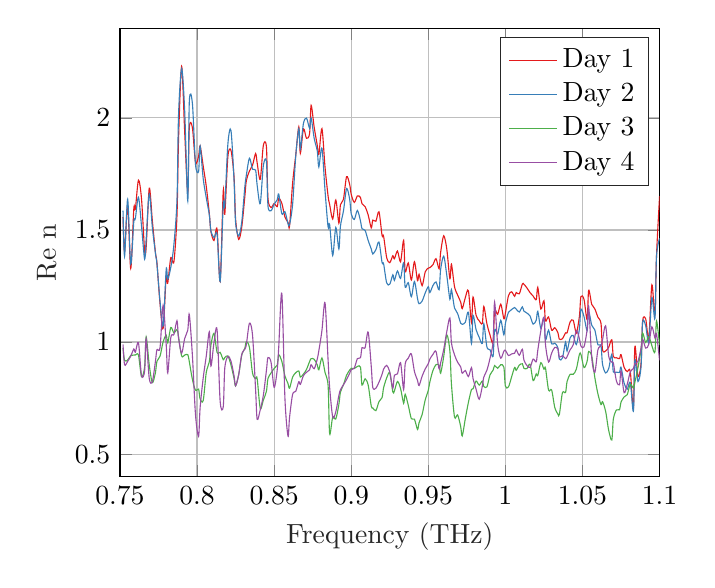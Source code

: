 % This file was created by matlab2tikz.
%
%The latest updates can be retrieved from
%  http://www.mathworks.com/matlabcentral/fileexchange/22022-matlab2tikz-matlab2tikz
%where you can also make suggestions and rate matlab2tikz.
%
\definecolor{mycolor1}{rgb}{0.894,0.102,0.11}%
\definecolor{mycolor2}{rgb}{0.216,0.494,0.722}%
\definecolor{mycolor3}{rgb}{0.302,0.686,0.29}%
\definecolor{mycolor4}{rgb}{0.596,0.306,0.639}%
\definecolor{mycolor5}{rgb}{1.0,0.498,0.0}%
\definecolor{mycolor6}{rgb}{1.0,1.0,0.2}%
\definecolor{mycolor7}{rgb}{0.651,0.337,0.157}%
\definecolor{mycolor8}{rgb}{0.969,0.506,0.749}%
%
\begin{tikzpicture}

\begin{axis}[%
xmin=0.75,
xmax=1.1,
xlabel style={font=\color{white!15!black}},
xlabel={Frequency (THz)},
ymin=0.4,
ymax=2.4,
ylabel style={font=\color{white!15!black}},
ylabel={Re n},
axis background/.style={fill=white},
xmajorgrids,
ymajorgrids,
legend style={legend cell align=left, align=left, draw=white!15!black}
]
\addplot [smooth, color=mycolor1]
  table[row sep=crcr]{%
0.752	1.557\\
0.753	1.402\\
0.755	1.609\\
0.757	1.328\\
0.759	1.595\\
0.76	1.593\\
0.762	1.722\\
0.764	1.638\\
0.766	1.407\\
0.767	1.422\\
0.769	1.686\\
0.771	1.542\\
0.773	1.4\\
0.774	1.353\\
0.776	1.171\\
0.778	1.061\\
0.78	1.295\\
0.781	1.263\\
0.783	1.377\\
0.785	1.358\\
0.787	1.565\\
0.788	1.902\\
0.79	2.23\\
0.792	1.935\\
0.794	1.666\\
0.795	1.957\\
0.797	1.956\\
0.799	1.802\\
0.801	1.828\\
0.802	1.875\\
0.804	1.785\\
0.806	1.694\\
0.808	1.571\\
0.809	1.493\\
0.811	1.453\\
0.813	1.503\\
0.815	1.27\\
0.817	1.675\\
0.818	1.57\\
0.82	1.827\\
0.822	1.855\\
0.824	1.737\\
0.825	1.549\\
0.827	1.458\\
0.829	1.513\\
0.831	1.649\\
0.832	1.721\\
0.834	1.763\\
0.836	1.789\\
0.838	1.841\\
0.839	1.799\\
0.841	1.726\\
0.843	1.877\\
0.845	1.871\\
0.846	1.642\\
0.848	1.6\\
0.85	1.618\\
0.852	1.604\\
0.853	1.641\\
0.855	1.619\\
0.857	1.558\\
0.859	1.534\\
0.86	1.517\\
0.862	1.71\\
0.864	1.832\\
0.866	1.96\\
0.867	1.842\\
0.869	1.951\\
0.871	1.909\\
0.873	1.93\\
0.874	2.056\\
0.876	1.957\\
0.878	1.877\\
0.879	1.837\\
0.881	1.952\\
0.883	1.781\\
0.885	1.651\\
0.886	1.614\\
0.888	1.549\\
0.89	1.634\\
0.892	1.53\\
0.893	1.612\\
0.895	1.639\\
0.897	1.738\\
0.899	1.703\\
0.9	1.659\\
0.902	1.623\\
0.904	1.652\\
0.906	1.645\\
0.907	1.617\\
0.909	1.604\\
0.911	1.567\\
0.913	1.509\\
0.914	1.544\\
0.916	1.539\\
0.918	1.581\\
0.92	1.476\\
0.921	1.472\\
0.923	1.377\\
0.925	1.354\\
0.927	1.385\\
0.928	1.371\\
0.93	1.406\\
0.932	1.358\\
0.934	1.454\\
0.935	1.313\\
0.937	1.353\\
0.939	1.277\\
0.941	1.358\\
0.943	1.274\\
0.944	1.302\\
0.946	1.252\\
0.948	1.313\\
0.95	1.33\\
0.951	1.332\\
0.953	1.345\\
0.955	1.372\\
0.957	1.327\\
0.958	1.4\\
0.96	1.474\\
0.962	1.414\\
0.964	1.282\\
0.965	1.347\\
0.967	1.247\\
0.969	1.21\\
0.971	1.178\\
0.972	1.149\\
0.974	1.198\\
0.976	1.229\\
0.978	1.087\\
0.979	1.201\\
0.981	1.119\\
0.983	1.095\\
0.985	1.083\\
0.986	1.159\\
0.988	1.082\\
0.99	1.032\\
0.992	0.998\\
0.993	1.14\\
0.995	1.124\\
0.997	1.169\\
0.999	1.104\\
1.0	1.129\\
1.002	1.207\\
1.004	1.224\\
1.006	1.204\\
1.007	1.221\\
1.009	1.215\\
1.011	1.259\\
1.012	1.258\\
1.014	1.241\\
1.016	1.22\\
1.018	1.205\\
1.02	1.189\\
1.021	1.244\\
1.023	1.147\\
1.025	1.184\\
1.026	1.094\\
1.028	1.112\\
1.03	1.053\\
1.032	1.064\\
1.034	1.043\\
1.035	1.013\\
1.037	1.015\\
1.039	1.041\\
1.04	1.041\\
1.042	1.09\\
1.044	1.097\\
1.046	1.041\\
1.048	1.115\\
1.049	1.203\\
1.051	1.19\\
1.053	1.1\\
1.054	1.231\\
1.056	1.168\\
1.058	1.148\\
1.06	1.111\\
1.062	1.083\\
1.063	0.965\\
1.065	0.96\\
1.067	0.977\\
1.069	1.01\\
1.07	0.936\\
1.072	0.93\\
1.074	0.926\\
1.075	0.944\\
1.077	0.887\\
1.079	0.868\\
1.081	0.869\\
1.083	0.701\\
1.084	0.981\\
1.086	0.846\\
1.088	0.907\\
1.089	1.094\\
1.091	1.103\\
1.093	1.018\\
1.095	1.255\\
1.097	1.121\\
1.098	1.384\\
1.1	1.651\\
};
\addlegendentry{Day 1}

\addplot [smooth, color=mycolor2]
  table[row sep=crcr]{%
0.752	1.586\\
0.753	1.383\\
0.755	1.637\\
0.757	1.348\\
0.759	1.538\\
0.76	1.551\\
0.762	1.646\\
0.764	1.517\\
0.766	1.37\\
0.767	1.458\\
0.769	1.661\\
0.771	1.513\\
0.773	1.397\\
0.774	1.348\\
0.776	1.181\\
0.778	1.073\\
0.78	1.324\\
0.781	1.281\\
0.783	1.334\\
0.785	1.435\\
0.787	1.635\\
0.788	2.013\\
0.79	2.22\\
0.792	2.031\\
0.794	1.629\\
0.795	2.074\\
0.797	2.064\\
0.799	1.793\\
0.801	1.761\\
0.802	1.874\\
0.804	1.729\\
0.806	1.643\\
0.808	1.566\\
0.809	1.495\\
0.811	1.466\\
0.813	1.48\\
0.815	1.27\\
0.817	1.615\\
0.818	1.607\\
0.82	1.883\\
0.822	1.944\\
0.824	1.722\\
0.825	1.533\\
0.827	1.473\\
0.829	1.535\\
0.831	1.692\\
0.832	1.745\\
0.834	1.82\\
0.836	1.771\\
0.838	1.767\\
0.839	1.699\\
0.841	1.618\\
0.843	1.787\\
0.845	1.806\\
0.846	1.608\\
0.848	1.586\\
0.85	1.615\\
0.852	1.635\\
0.853	1.66\\
0.855	1.572\\
0.857	1.582\\
0.859	1.528\\
0.86	1.524\\
0.862	1.615\\
0.864	1.828\\
0.866	1.952\\
0.867	1.861\\
0.869	1.975\\
0.871	1.999\\
0.873	1.954\\
0.874	2.0\\
0.876	1.908\\
0.878	1.852\\
0.879	1.781\\
0.881	1.865\\
0.883	1.677\\
0.885	1.513\\
0.886	1.525\\
0.888	1.386\\
0.89	1.511\\
0.892	1.415\\
0.893	1.517\\
0.895	1.586\\
0.897	1.685\\
0.899	1.637\\
0.9	1.572\\
0.902	1.547\\
0.904	1.587\\
0.906	1.541\\
0.907	1.506\\
0.909	1.498\\
0.911	1.453\\
0.913	1.415\\
0.914	1.393\\
0.916	1.412\\
0.918	1.446\\
0.92	1.355\\
0.921	1.349\\
0.923	1.264\\
0.925	1.258\\
0.927	1.3\\
0.928	1.275\\
0.93	1.317\\
0.932	1.284\\
0.934	1.354\\
0.935	1.245\\
0.937	1.265\\
0.939	1.202\\
0.941	1.27\\
0.943	1.194\\
0.944	1.171\\
0.946	1.183\\
0.948	1.219\\
0.95	1.247\\
0.951	1.221\\
0.953	1.252\\
0.955	1.268\\
0.957	1.233\\
0.958	1.324\\
0.96	1.383\\
0.962	1.297\\
0.964	1.191\\
0.965	1.234\\
0.967	1.152\\
0.969	1.127\\
0.971	1.084\\
0.972	1.079\\
0.974	1.088\\
0.976	1.133\\
0.978	0.994\\
0.979	1.119\\
0.981	1.055\\
0.983	1.021\\
0.985	0.994\\
0.986	1.082\\
0.988	0.978\\
0.99	0.966\\
0.992	0.936\\
0.993	1.054\\
0.995	1.036\\
0.997	1.097\\
0.999	1.032\\
1.0	1.083\\
1.002	1.133\\
1.004	1.145\\
1.006	1.154\\
1.007	1.147\\
1.009	1.134\\
1.011	1.157\\
1.012	1.138\\
1.014	1.129\\
1.016	1.116\\
1.018	1.08\\
1.02	1.098\\
1.021	1.137\\
1.023	1.061\\
1.025	1.108\\
1.026	1.009\\
1.028	1.053\\
1.03	0.992\\
1.032	0.995\\
1.034	0.976\\
1.035	0.924\\
1.037	0.929\\
1.039	1.0\\
1.04	0.96\\
1.042	1.019\\
1.044	1.029\\
1.046	0.989\\
1.048	1.059\\
1.049	1.147\\
1.051	1.113\\
1.053	1.051\\
1.054	1.136\\
1.056	1.075\\
1.058	1.054\\
1.06	0.988\\
1.062	0.983\\
1.063	0.901\\
1.065	0.862\\
1.067	0.882\\
1.069	0.945\\
1.07	0.867\\
1.072	0.866\\
1.074	0.865\\
1.075	0.888\\
1.077	0.817\\
1.079	0.79\\
1.081	0.819\\
1.083	0.691\\
1.084	0.92\\
1.086	0.824\\
1.088	0.892\\
1.089	1.089\\
1.091	1.072\\
1.093	0.998\\
1.095	1.198\\
1.097	1.106\\
1.098	1.381\\
1.1	1.463\\
};
\addlegendentry{Day 2}

\addplot [smooth, color=mycolor3]
  table[row sep=crcr]{%
0.752	0.973\\
0.753	0.918\\
0.755	0.92\\
0.757	0.94\\
0.759	0.942\\
0.76	0.942\\
0.762	0.942\\
0.764	0.845\\
0.766	0.889\\
0.767	1.023\\
0.769	0.898\\
0.771	0.819\\
0.773	0.863\\
0.774	0.914\\
0.776	0.937\\
0.778	1.001\\
0.78	1.031\\
0.781	0.996\\
0.783	1.065\\
0.785	1.041\\
0.787	1.056\\
0.788	1.024\\
0.79	0.938\\
0.792	0.942\\
0.794	0.944\\
0.795	0.912\\
0.797	0.833\\
0.799	0.785\\
0.801	0.79\\
0.802	0.746\\
0.804	0.739\\
0.806	0.865\\
0.808	0.913\\
0.809	0.986\\
0.811	1.039\\
0.813	0.954\\
0.815	0.954\\
0.817	0.921\\
0.818	0.931\\
0.82	0.938\\
0.822	0.898\\
0.824	0.838\\
0.825	0.804\\
0.827	0.854\\
0.829	0.941\\
0.831	0.973\\
0.832	1.002\\
0.834	0.976\\
0.836	0.861\\
0.838	0.837\\
0.839	0.837\\
0.841	0.704\\
0.843	0.741\\
0.845	0.78\\
0.846	0.837\\
0.848	0.862\\
0.85	0.882\\
0.852	0.897\\
0.853	0.943\\
0.855	0.914\\
0.857	0.849\\
0.859	0.815\\
0.86	0.794\\
0.862	0.844\\
0.864	0.863\\
0.866	0.871\\
0.867	0.844\\
0.869	0.857\\
0.871	0.878\\
0.873	0.913\\
0.874	0.926\\
0.876	0.923\\
0.878	0.898\\
0.879	0.876\\
0.881	0.929\\
0.883	0.865\\
0.885	0.806\\
0.886	0.591\\
0.888	0.666\\
0.89	0.657\\
0.892	0.722\\
0.893	0.776\\
0.895	0.81\\
0.897	0.852\\
0.899	0.875\\
0.9	0.883\\
0.902	0.882\\
0.904	0.891\\
0.906	0.888\\
0.907	0.808\\
0.909	0.836\\
0.911	0.808\\
0.913	0.714\\
0.914	0.706\\
0.916	0.694\\
0.918	0.734\\
0.92	0.752\\
0.921	0.796\\
0.923	0.84\\
0.925	0.862\\
0.927	0.777\\
0.928	0.782\\
0.93	0.824\\
0.932	0.793\\
0.934	0.727\\
0.935	0.767\\
0.937	0.718\\
0.939	0.658\\
0.941	0.656\\
0.943	0.61\\
0.944	0.64\\
0.946	0.677\\
0.948	0.742\\
0.95	0.785\\
0.951	0.822\\
0.953	0.873\\
0.955	0.899\\
0.957	0.897\\
0.958	0.861\\
0.96	0.936\\
0.962	1.032\\
0.964	0.959\\
0.965	0.813\\
0.967	0.666\\
0.969	0.675\\
0.971	0.623\\
0.972	0.581\\
0.974	0.658\\
0.976	0.731\\
0.978	0.788\\
0.979	0.791\\
0.981	0.826\\
0.983	0.808\\
0.985	0.826\\
0.986	0.802\\
0.988	0.8\\
0.99	0.853\\
0.992	0.874\\
0.993	0.895\\
0.995	0.883\\
0.997	0.899\\
0.999	0.888\\
1.0	0.803\\
1.002	0.8\\
1.004	0.844\\
1.006	0.887\\
1.007	0.874\\
1.009	0.897\\
1.011	0.903\\
1.012	0.883\\
1.014	0.882\\
1.016	0.901\\
1.018	0.828\\
1.02	0.858\\
1.021	0.851\\
1.023	0.908\\
1.025	0.879\\
1.026	0.884\\
1.028	0.786\\
1.03	0.786\\
1.032	0.709\\
1.034	0.679\\
1.035	0.677\\
1.037	0.774\\
1.039	0.775\\
1.04	0.824\\
1.042	0.856\\
1.044	0.856\\
1.046	0.879\\
1.048	0.945\\
1.049	0.945\\
1.051	0.886\\
1.053	0.914\\
1.054	0.958\\
1.056	0.937\\
1.058	0.842\\
1.06	0.769\\
1.062	0.721\\
1.063	0.734\\
1.065	0.691\\
1.067	0.606\\
1.069	0.563\\
1.07	0.656\\
1.072	0.697\\
1.074	0.698\\
1.075	0.732\\
1.077	0.755\\
1.079	0.765\\
1.081	0.812\\
1.083	0.795\\
1.084	0.821\\
1.086	0.886\\
1.088	0.971\\
1.089	1.04\\
1.091	0.998\\
1.093	1.024\\
1.095	0.984\\
1.097	0.956\\
1.098	1.094\\
1.1	0.986\\
};
\addlegendentry{Day 3}

\addplot [smooth, color=mycolor4]
  table[row sep=crcr]{%
0.752	0.989\\
0.753	0.899\\
0.755	0.914\\
0.757	0.937\\
0.759	0.969\\
0.76	0.955\\
0.762	0.997\\
0.764	0.85\\
0.766	0.87\\
0.767	1.015\\
0.769	0.838\\
0.771	0.823\\
0.773	0.913\\
0.774	0.966\\
0.776	0.975\\
0.778	1.164\\
0.78	0.989\\
0.781	0.862\\
0.783	1.021\\
0.785	1.034\\
0.787	1.095\\
0.788	1.018\\
0.79	0.95\\
0.792	1.016\\
0.794	1.054\\
0.795	1.123\\
0.797	0.939\\
0.799	0.676\\
0.801	0.58\\
0.802	0.708\\
0.804	0.84\\
0.806	0.938\\
0.808	1.046\\
0.809	0.893\\
0.811	0.998\\
0.813	1.054\\
0.815	0.735\\
0.817	0.711\\
0.818	0.885\\
0.82	0.936\\
0.822	0.915\\
0.824	0.85\\
0.825	0.805\\
0.827	0.854\\
0.829	0.945\\
0.831	0.968\\
0.832	0.989\\
0.834	1.084\\
0.836	1.03\\
0.838	0.785\\
0.839	0.655\\
0.841	0.698\\
0.843	0.762\\
0.845	0.873\\
0.846	0.931\\
0.848	0.91\\
0.85	0.798\\
0.852	0.875\\
0.853	0.979\\
0.855	1.217\\
0.857	0.75\\
0.859	0.58\\
0.86	0.664\\
0.862	0.767\\
0.864	0.78\\
0.866	0.823\\
0.867	0.811\\
0.869	0.85\\
0.871	0.865\\
0.873	0.876\\
0.874	0.899\\
0.876	0.881\\
0.878	0.925\\
0.879	0.961\\
0.881	1.051\\
0.883	1.175\\
0.885	0.919\\
0.886	0.798\\
0.888	0.666\\
0.89	0.689\\
0.892	0.762\\
0.893	0.787\\
0.895	0.81\\
0.897	0.833\\
0.899	0.861\\
0.9	0.877\\
0.902	0.884\\
0.904	0.926\\
0.906	0.93\\
0.907	0.975\\
0.909	0.975\\
0.911	1.044\\
0.913	0.891\\
0.914	0.797\\
0.916	0.794\\
0.918	0.821\\
0.92	0.856\\
0.921	0.879\\
0.923	0.896\\
0.925	0.867\\
0.927	0.794\\
0.928	0.852\\
0.93	0.858\\
0.932	0.908\\
0.934	0.788\\
0.935	0.902\\
0.937	0.928\\
0.939	0.947\\
0.941	0.869\\
0.943	0.829\\
0.944	0.806\\
0.946	0.848\\
0.948	0.88\\
0.95	0.904\\
0.951	0.924\\
0.953	0.945\\
0.955	0.958\\
0.957	0.88\\
0.958	0.907\\
0.96	0.967\\
0.962	1.047\\
0.964	1.107\\
0.965	0.997\\
0.967	0.943\\
0.969	0.91\\
0.971	0.889\\
0.972	0.861\\
0.974	0.873\\
0.976	0.846\\
0.978	0.886\\
0.979	0.838\\
0.981	0.789\\
0.983	0.745\\
0.985	0.802\\
0.986	0.844\\
0.988	0.874\\
0.99	0.927\\
0.992	1.001\\
0.993	1.178\\
0.995	0.989\\
0.997	0.928\\
0.999	0.959\\
1.0	0.963\\
1.002	0.94\\
1.004	0.947\\
1.006	0.95\\
1.007	0.966\\
1.009	0.941\\
1.011	0.968\\
1.012	0.92\\
1.014	0.895\\
1.016	0.887\\
1.018	0.924\\
1.02	0.912\\
1.021	0.963\\
1.023	1.051\\
1.025	1.111\\
1.026	0.989\\
1.028	0.911\\
1.03	0.951\\
1.032	0.976\\
1.034	0.97\\
1.035	0.933\\
1.037	0.939\\
1.039	0.926\\
1.04	0.935\\
1.042	0.966\\
1.044	0.988\\
1.046	1.052\\
1.048	1.015\\
1.049	0.982\\
1.051	0.979\\
1.053	1.056\\
1.054	1.161\\
1.056	0.93\\
1.058	0.865\\
1.06	0.965\\
1.062	0.984\\
1.063	1.01\\
1.065	1.072\\
1.067	0.937\\
1.069	0.91\\
1.07	0.907\\
1.072	0.827\\
1.074	0.809\\
1.075	0.871\\
1.077	0.774\\
1.079	0.811\\
1.081	0.867\\
1.083	0.882\\
1.084	0.904\\
1.086	0.914\\
1.088	0.973\\
1.089	1.013\\
1.091	0.973\\
1.093	0.99\\
1.095	1.068\\
1.097	1.018\\
1.098	1.037\\
1.1	0.918\\
};
\addlegendentry{Day 4}

\end{axis}
\end{tikzpicture}%
